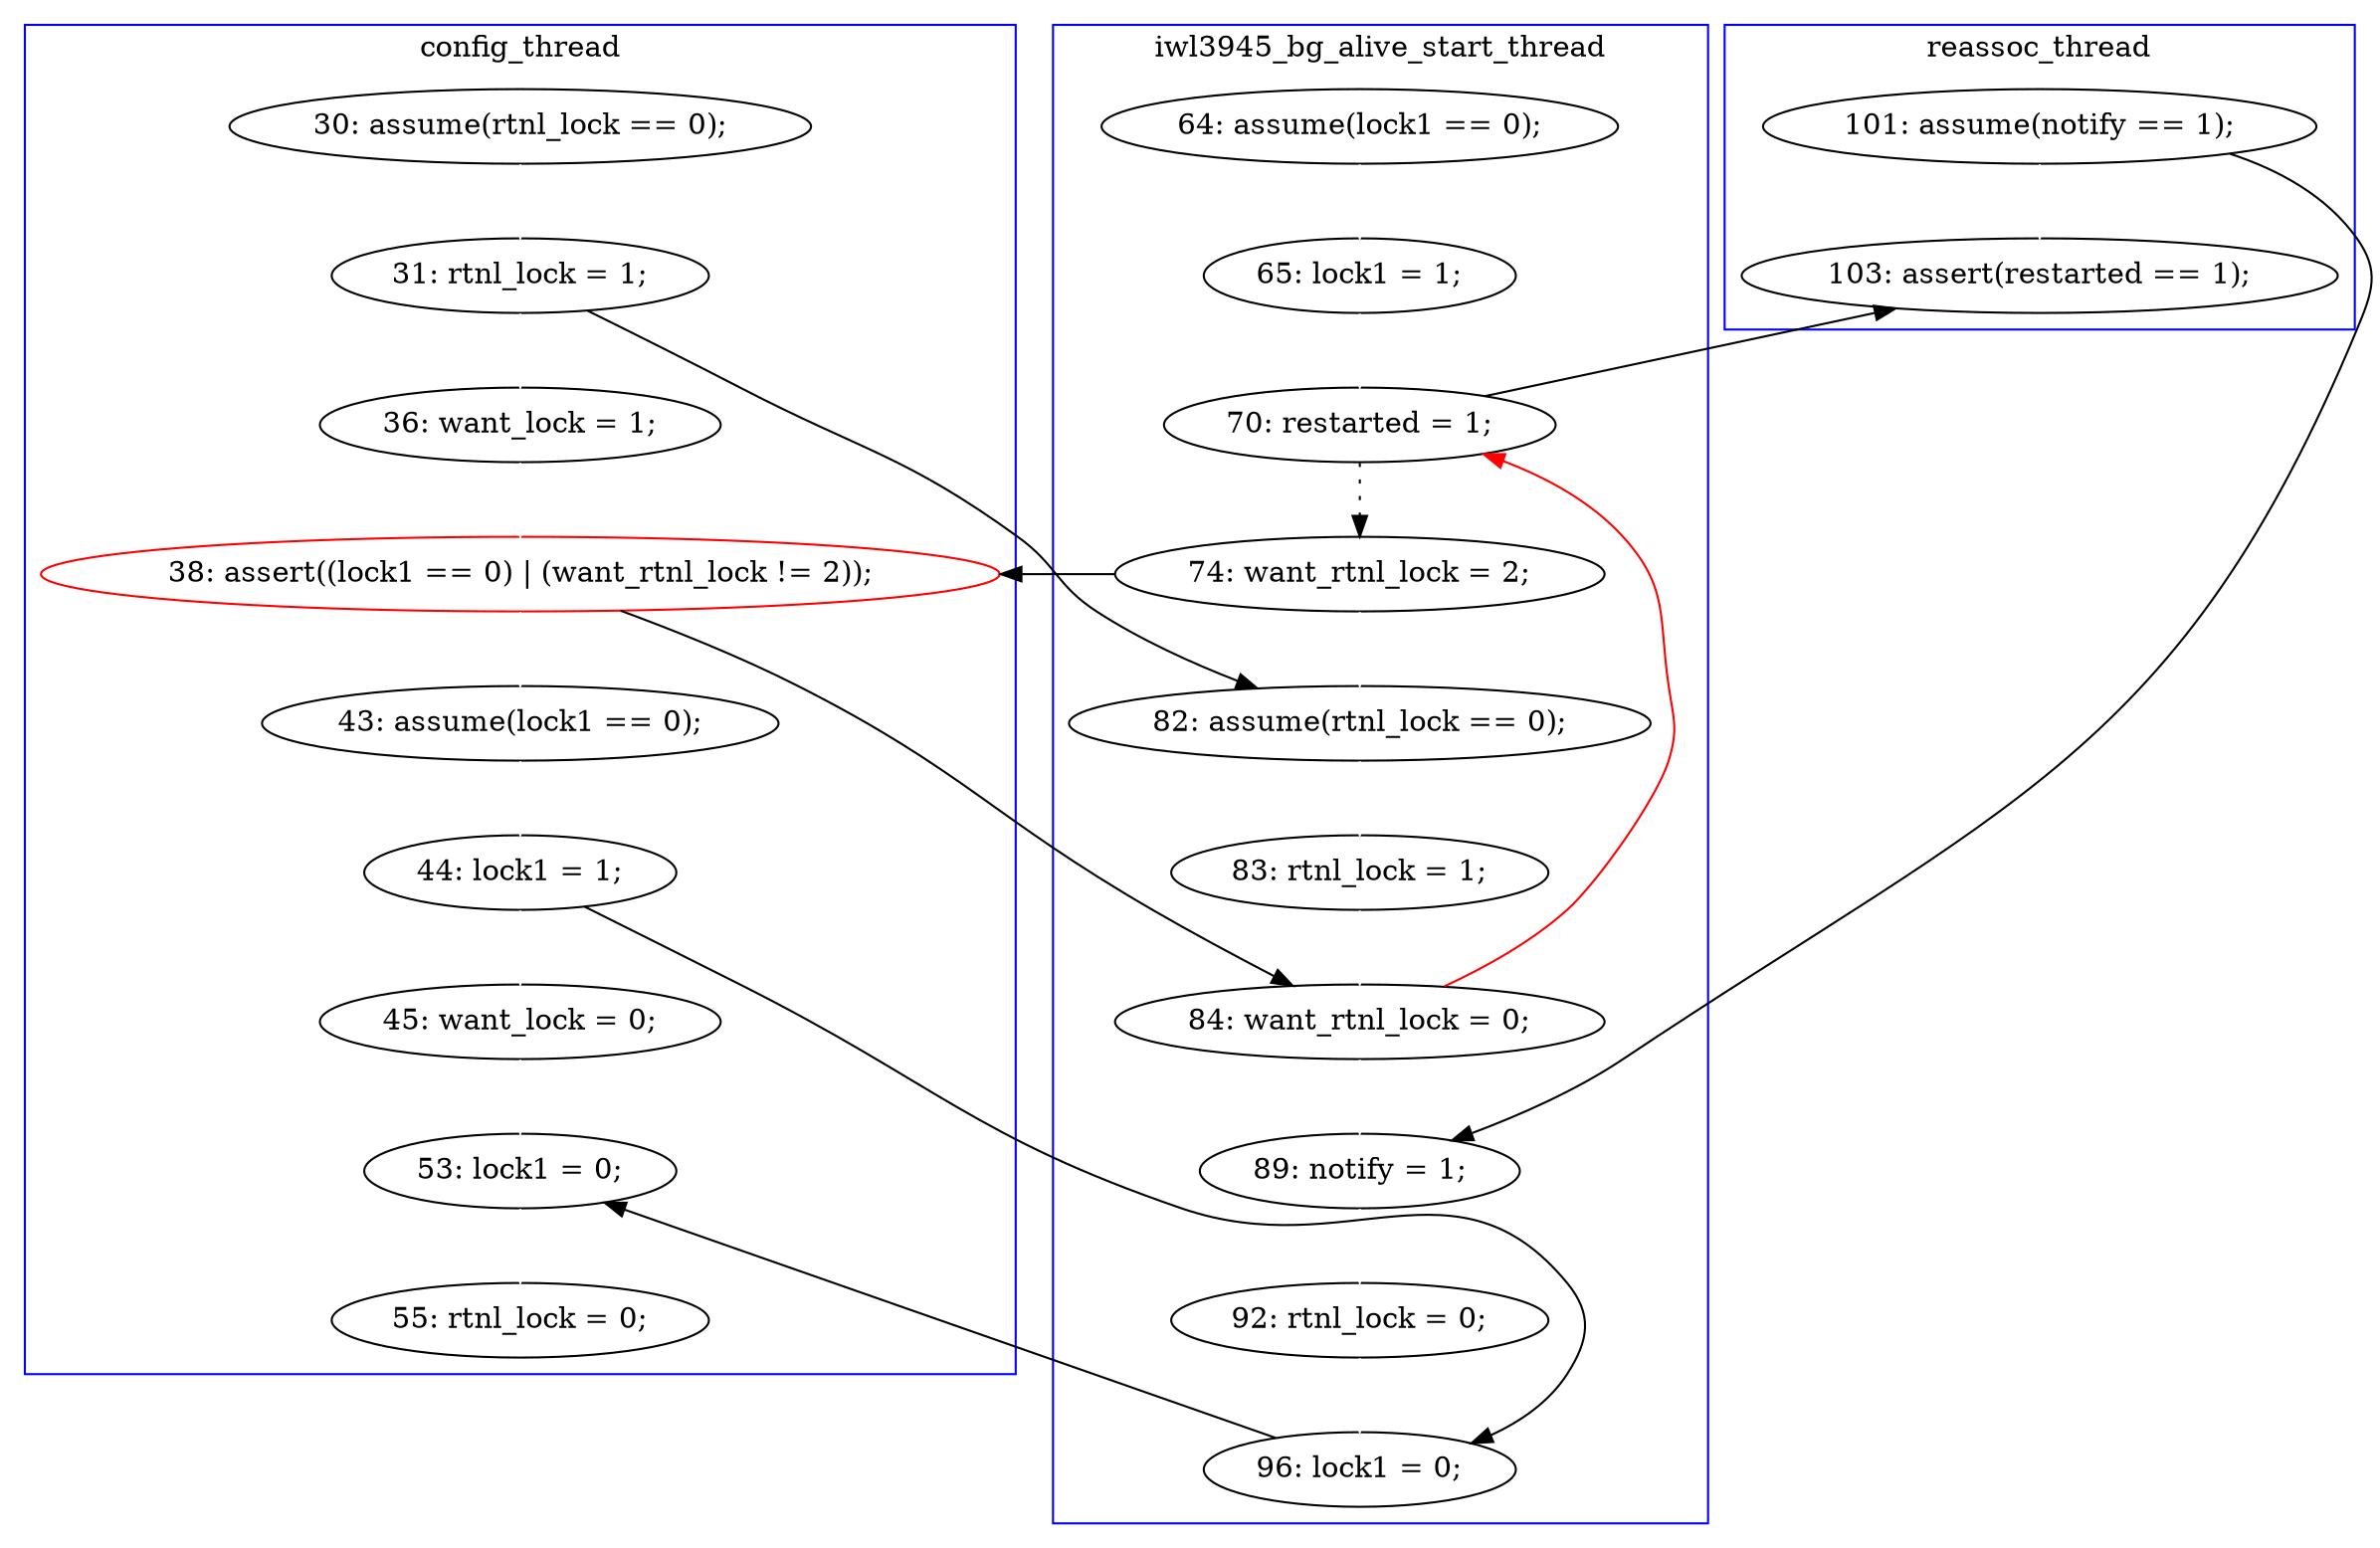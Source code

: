 digraph Counterexample {
	20 -> 22 [color = white, style = solid]
	20 -> 21 [color = black, style = solid, constraint = false]
	17 -> 18 [color = white, style = solid]
	25 -> 32 [color = white, style = solid]
	21 -> 26 [color = white, style = solid]
	19 -> 32 [color = black, style = solid, constraint = false]
	16 -> 17 [color = white, style = solid]
	22 -> 23 [color = white, style = solid]
	24 -> 29 [color = white, style = solid]
	14 -> 15 [color = white, style = solid]
	15 -> 19 [color = white, style = solid]
	19 -> 20 [color = black, style = dotted]
	28 -> 33 [color = white, style = solid]
	17 -> 22 [color = black, style = solid, constraint = false]
	27 -> 31 [color = black, style = solid, constraint = false]
	29 -> 30 [color = white, style = solid]
	31 -> 33 [color = black, style = solid, constraint = false]
	23 -> 24 [color = white, style = solid]
	25 -> 29 [color = black, style = solid, constraint = false]
	21 -> 24 [color = black, style = solid, constraint = false]
	24 -> 19 [color = red, style = solid, constraint = false]
	26 -> 27 [color = white, style = solid]
	18 -> 21 [color = white, style = solid]
	33 -> 34 [color = white, style = solid]
	30 -> 31 [color = white, style = solid]
	27 -> 28 [color = white, style = solid]
	subgraph cluster3 {
		label = reassoc_thread
		color = blue
		25  [label = "101: assume(notify == 1);"]
		32  [label = "103: assert(restarted == 1);"]
	}
	subgraph cluster2 {
		label = iwl3945_bg_alive_start_thread
		color = blue
		31  [label = "96: lock1 = 0;"]
		22  [label = "82: assume(rtnl_lock == 0);"]
		15  [label = "65: lock1 = 1;"]
		24  [label = "84: want_rtnl_lock = 0;"]
		19  [label = "70: restarted = 1;"]
		20  [label = "74: want_rtnl_lock = 2;"]
		30  [label = "92: rtnl_lock = 0;"]
		14  [label = "64: assume(lock1 == 0);"]
		29  [label = "89: notify = 1;"]
		23  [label = "83: rtnl_lock = 1;"]
	}
	subgraph cluster1 {
		label = config_thread
		color = blue
		26  [label = "43: assume(lock1 == 0);"]
		18  [label = "36: want_lock = 1;"]
		27  [label = "44: lock1 = 1;"]
		28  [label = "45: want_lock = 0;"]
		34  [label = "55: rtnl_lock = 0;"]
		21  [label = "38: assert((lock1 == 0) | (want_rtnl_lock != 2));", color = red]
		16  [label = "30: assume(rtnl_lock == 0);"]
		17  [label = "31: rtnl_lock = 1;"]
		33  [label = "53: lock1 = 0;"]
	}
}